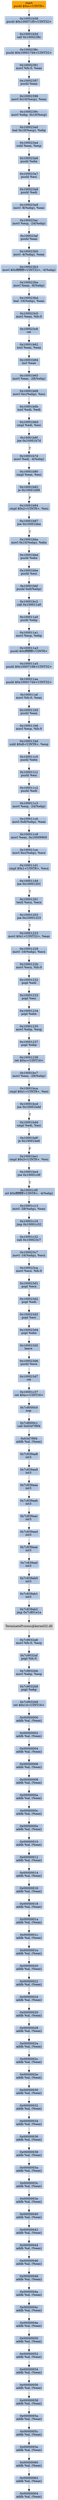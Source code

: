 digraph G {
node[shape=rectangle,style=filled,fillcolor=lightsteelblue,color=lightsteelblue]
bgcolor="transparent"
a0x10001b56pushl_0xcUINT8[label="start\npushl $0xc<UINT8>",fillcolor="orange",color="lightgrey"];
a0x10001b58pushl_0x100071f0UINT32[label="0x10001b58\npushl $0x100071f0<UINT32>"];
a0x10001b5dcall_0x1000238c[label="0x10001b5d\ncall 0x1000238c"];
a0x1000238cpushl_0x100017d4UINT32[label="0x1000238c\npushl $0x100017d4<UINT32>"];
a0x10002391movl_fs_0_eax[label="0x10002391\nmovl %fs:0, %eax"];
a0x10002397pushl_eax[label="0x10002397\npushl %eax"];
a0x10002398movl_0x10esp__eax[label="0x10002398\nmovl 0x10(%esp), %eax"];
a0x1000239cmovl_ebp_0x10esp_[label="0x1000239c\nmovl %ebp, 0x10(%esp)"];
a0x100023a0leal_0x10esp__ebp[label="0x100023a0\nleal 0x10(%esp), %ebp"];
a0x100023a4subl_eax_esp[label="0x100023a4\nsubl %eax, %esp"];
a0x100023a6pushl_ebx[label="0x100023a6\npushl %ebx"];
a0x100023a7pushl_esi[label="0x100023a7\npushl %esi"];
a0x100023a8pushl_edi[label="0x100023a8\npushl %edi"];
a0x100023a9movl__8ebp__eax[label="0x100023a9\nmovl -8(%ebp), %eax"];
a0x100023acmovl_esp__24ebp_[label="0x100023ac\nmovl %esp, -24(%ebp)"];
a0x100023afpushl_eax[label="0x100023af\npushl %eax"];
a0x100023b0movl__4ebp__eax[label="0x100023b0\nmovl -4(%ebp), %eax"];
a0x100023b3movl_0xffffffffUINT32__4ebp_[label="0x100023b3\nmovl $0xffffffff<UINT32>, -4(%ebp)"];
a0x100023bamovl_eax__8ebp_[label="0x100023ba\nmovl %eax, -8(%ebp)"];
a0x100023bdleal__16ebp__eax[label="0x100023bd\nleal -16(%ebp), %eax"];
a0x100023c0movl_eax_fs_0[label="0x100023c0\nmovl %eax, %fs:0"];
a0x100023c6ret[label="0x100023c6\nret"];
a0x10001b62xorl_eax_eax[label="0x10001b62\nxorl %eax, %eax"];
a0x10001b64incl_eax[label="0x10001b64\nincl %eax"];
a0x10001b65movl_eax__28ebp_[label="0x10001b65\nmovl %eax, -28(%ebp)"];
a0x10001b68movl_0xcebp__esi[label="0x10001b68\nmovl 0xc(%ebp), %esi"];
a0x10001b6bxorl_edi_edi[label="0x10001b6b\nxorl %edi, %edi"];
a0x10001b6dcmpl_edi_esi[label="0x10001b6d\ncmpl %edi, %esi"];
a0x10001b6fjne_0x10001b7d[label="0x10001b6f\njne 0x10001b7d"];
a0x10001b7dmovl_edi__4ebp_[label="0x10001b7d\nmovl %edi, -4(%ebp)"];
a0x10001b80cmpl_eax_esi[label="0x10001b80\ncmpl %eax, %esi"];
a0x10001b82je_0x10001b89[label="0x10001b82\nje 0x10001b89"];
a0x10001b84cmpl_0x2UINT8_esi[label="0x10001b84\ncmpl $0x2<UINT8>, %esi"];
a0x10001b87jne_0x10001bba[label="0x10001b87\njne 0x10001bba"];
a0x10001bbamovl_0x10ebp__ebx[label="0x10001bba\nmovl 0x10(%ebp), %ebx"];
a0x10001bbdpushl_ebx[label="0x10001bbd\npushl %ebx"];
a0x10001bbepushl_esi[label="0x10001bbe\npushl %esi"];
a0x10001bbfpushl_0x8ebp_[label="0x10001bbf\npushl 0x8(%ebp)"];
a0x10001bc2call_0x100011a0[label="0x10001bc2\ncall 0x100011a0"];
a0x100011a0pushl_ebp[label="0x100011a0\npushl %ebp"];
a0x100011a1movl_esp_ebp[label="0x100011a1\nmovl %esp, %ebp"];
a0x100011a3pushl_0xffffffffUINT8[label="0x100011a3\npushl $0xffffffff<UINT8>"];
a0x100011a5pushl_0x10007168UINT32[label="0x100011a5\npushl $0x10007168<UINT32>"];
a0x100011aapushl_0x100017d4UINT32[label="0x100011aa\npushl $0x100017d4<UINT32>"];
a0x100011afmovl_fs_0_eax[label="0x100011af\nmovl %fs:0, %eax"];
a0x100011b5pushl_eax[label="0x100011b5\npushl %eax"];
a0x100011b6movl_esp_fs_0[label="0x100011b6\nmovl %esp, %fs:0"];
a0x100011bdsubl_0x8UINT8_esp[label="0x100011bd\nsubl $0x8<UINT8>, %esp"];
a0x100011c0pushl_ebx[label="0x100011c0\npushl %ebx"];
a0x100011c1pushl_esi[label="0x100011c1\npushl %esi"];
a0x100011c2pushl_edi[label="0x100011c2\npushl %edi"];
a0x100011c3movl_esp__24ebp_[label="0x100011c3\nmovl %esp, -24(%ebp)"];
a0x100011c6movl_0x8ebp__eax[label="0x100011c6\nmovl 0x8(%ebp), %eax"];
a0x100011c9movl_eax_0x10009900[label="0x100011c9\nmovl %eax, 0x10009900"];
a0x100011cemovl_0xcebp__ecx[label="0x100011ce\nmovl 0xc(%ebp), %ecx"];
a0x100011d1cmpl_0x1UINT8_ecx[label="0x100011d1\ncmpl $0x1<UINT8>, %ecx"];
a0x100011d4jne_0x10001201[label="0x100011d4\njne 0x10001201"];
a0x10001201testl_ecx_ecx[label="0x10001201\ntestl %ecx, %ecx"];
a0x10001203jne_0x10001223[label="0x10001203\njne 0x10001223"];
a0x10001223movl_0x1UINT32_eax[label="0x10001223\nmovl $0x1<UINT32>, %eax"];
a0x10001228movl__16ebp__ecx[label="0x10001228\nmovl -16(%ebp), %ecx"];
a0x1000122bmovl_ecx_fs_0[label="0x1000122b\nmovl %ecx, %fs:0"];
a0x10001232popl_edi[label="0x10001232\npopl %edi"];
a0x10001233popl_esi[label="0x10001233\npopl %esi"];
a0x10001234popl_ebx[label="0x10001234\npopl %ebx"];
a0x10001235movl_ebp_esp[label="0x10001235\nmovl %ebp, %esp"];
a0x10001237popl_ebp[label="0x10001237\npopl %ebp"];
a0x10001238ret_0xcUINT16[label="0x10001238\nret $0xc<UINT16>"];
a0x10001bc7movl_eax__28ebp_[label="0x10001bc7\nmovl %eax, -28(%ebp)"];
a0x10001bcacmpl_0x1UINT8_esi[label="0x10001bca\ncmpl $0x1<UINT8>, %esi"];
a0x10001bcdjne_0x10001bdd[label="0x10001bcd\njne 0x10001bdd"];
a0x10001bddcmpl_edi_esi[label="0x10001bdd\ncmpl %edi, %esi"];
a0x10001bdfje_0x10001be6[label="0x10001bdf\nje 0x10001be6"];
a0x10001be1cmpl_0x3UINT8_esi[label="0x10001be1\ncmpl $0x3<UINT8>, %esi"];
a0x10001be4jne_0x10001c0f[label="0x10001be4\njne 0x10001c0f"];
a0x10001c0forl_0xffffffffUINT8__4ebp_[label="0x10001c0f\norl $0xffffffff<UINT8>, -4(%ebp)"];
a0x10001c13movl__28ebp__eax[label="0x10001c13\nmovl -28(%ebp), %eax"];
a0x10001c16jmp_0x10001c32[label="0x10001c16\njmp 0x10001c32"];
a0x10001c32call_0x100023c7[label="0x10001c32\ncall 0x100023c7"];
a0x100023c7movl__16ebp__ecx[label="0x100023c7\nmovl -16(%ebp), %ecx"];
a0x100023camovl_ecx_fs_0[label="0x100023ca\nmovl %ecx, %fs:0"];
a0x100023d1popl_ecx[label="0x100023d1\npopl %ecx"];
a0x100023d2popl_edi[label="0x100023d2\npopl %edi"];
a0x100023d3popl_esi[label="0x100023d3\npopl %esi"];
a0x100023d4popl_ebx[label="0x100023d4\npopl %ebx"];
a0x100023d5leave_[label="0x100023d5\nleave "];
a0x100023d6pushl_ecx[label="0x100023d6\npushl %ecx"];
a0x100023d7ret[label="0x100023d7\nret"];
a0x10001c37ret_0xcUINT16[label="0x10001c37\nret $0xc<UINT16>"];
a0x7c8000c0nop_[label="0x7c8000c0\nnop "];
a0x7c8000c1call_0x63d7f9f4[label="0x7c8000c1\ncall 0x63d7f9f4"];
a0x63d7f9f4addb_al_eax_[label="0x63d7f9f4\naddb %al, (%eax)"];
a0x7c839aa8int3_[label="0x7c839aa8\nint3 "];
a0x7c839aa9int3_[label="0x7c839aa9\nint3 "];
a0x7c839aaaint3_[label="0x7c839aaa\nint3 "];
a0x7c839aabint3_[label="0x7c839aab\nint3 "];
a0x7c839aacint3_[label="0x7c839aac\nint3 "];
a0x7c839aadint3_[label="0x7c839aad\nint3 "];
a0x7c839aaeint3_[label="0x7c839aae\nint3 "];
a0x7c839aafint3_[label="0x7c839aaf\nint3 "];
a0x7c839ab0int3_[label="0x7c839ab0\nint3 "];
a0x7c839ab1int3_[label="0x7c839ab1\nint3 "];
a0x7c839ab2jmp_0x7c801e1a[label="0x7c839ab2\njmp 0x7c801e1a"];
TerminateProcess_kernel32_dll[label="TerminateProcess@kernel32.dll",fillcolor="lightgrey",color="lightgrey"];
a0x7c9032a8movl_fs_0_esp[label="0x7c9032a8\nmovl %fs:0, %esp"];
a0x7c9032afpopl_fs_0[label="0x7c9032af\npopl %fs:0"];
a0x7c9032b6movl_ebp_esp[label="0x7c9032b6\nmovl %ebp, %esp"];
a0x7c9032b8popl_ebp[label="0x7c9032b8\npopl %ebp"];
a0x7c9032b9ret_0x14UINT16[label="0x7c9032b9\nret $0x14<UINT16>"];
a0x00000000addb_al_eax_[label="0x00000000\naddb %al, (%eax)"];
a0x00000002addb_al_eax_[label="0x00000002\naddb %al, (%eax)"];
a0x00000004addb_al_eax_[label="0x00000004\naddb %al, (%eax)"];
a0x00000006addb_al_eax_[label="0x00000006\naddb %al, (%eax)"];
a0x00000008addb_al_eax_[label="0x00000008\naddb %al, (%eax)"];
a0x0000000aaddb_al_eax_[label="0x0000000a\naddb %al, (%eax)"];
a0x0000000caddb_al_eax_[label="0x0000000c\naddb %al, (%eax)"];
a0x0000000eaddb_al_eax_[label="0x0000000e\naddb %al, (%eax)"];
a0x00000010addb_al_eax_[label="0x00000010\naddb %al, (%eax)"];
a0x00000012addb_al_eax_[label="0x00000012\naddb %al, (%eax)"];
a0x00000014addb_al_eax_[label="0x00000014\naddb %al, (%eax)"];
a0x00000016addb_al_eax_[label="0x00000016\naddb %al, (%eax)"];
a0x00000018addb_al_eax_[label="0x00000018\naddb %al, (%eax)"];
a0x0000001aaddb_al_eax_[label="0x0000001a\naddb %al, (%eax)"];
a0x0000001caddb_al_eax_[label="0x0000001c\naddb %al, (%eax)"];
a0x0000001eaddb_al_eax_[label="0x0000001e\naddb %al, (%eax)"];
a0x00000020addb_al_eax_[label="0x00000020\naddb %al, (%eax)"];
a0x00000022addb_al_eax_[label="0x00000022\naddb %al, (%eax)"];
a0x00000024addb_al_eax_[label="0x00000024\naddb %al, (%eax)"];
a0x00000026addb_al_eax_[label="0x00000026\naddb %al, (%eax)"];
a0x00000028addb_al_eax_[label="0x00000028\naddb %al, (%eax)"];
a0x0000002aaddb_al_eax_[label="0x0000002a\naddb %al, (%eax)"];
a0x0000002caddb_al_eax_[label="0x0000002c\naddb %al, (%eax)"];
a0x0000002eaddb_al_eax_[label="0x0000002e\naddb %al, (%eax)"];
a0x00000030addb_al_eax_[label="0x00000030\naddb %al, (%eax)"];
a0x00000032addb_al_eax_[label="0x00000032\naddb %al, (%eax)"];
a0x00000034addb_al_eax_[label="0x00000034\naddb %al, (%eax)"];
a0x00000036addb_al_eax_[label="0x00000036\naddb %al, (%eax)"];
a0x00000038addb_al_eax_[label="0x00000038\naddb %al, (%eax)"];
a0x0000003aaddb_al_eax_[label="0x0000003a\naddb %al, (%eax)"];
a0x0000003caddb_al_eax_[label="0x0000003c\naddb %al, (%eax)"];
a0x0000003eaddb_al_eax_[label="0x0000003e\naddb %al, (%eax)"];
a0x00000040addb_al_eax_[label="0x00000040\naddb %al, (%eax)"];
a0x00000042addb_al_eax_[label="0x00000042\naddb %al, (%eax)"];
a0x00000044addb_al_eax_[label="0x00000044\naddb %al, (%eax)"];
a0x00000046addb_al_eax_[label="0x00000046\naddb %al, (%eax)"];
a0x00000048addb_al_eax_[label="0x00000048\naddb %al, (%eax)"];
a0x0000004aaddb_al_eax_[label="0x0000004a\naddb %al, (%eax)"];
a0x0000004caddb_al_eax_[label="0x0000004c\naddb %al, (%eax)"];
a0x0000004eaddb_al_eax_[label="0x0000004e\naddb %al, (%eax)"];
a0x00000050addb_al_eax_[label="0x00000050\naddb %al, (%eax)"];
a0x00000052addb_al_eax_[label="0x00000052\naddb %al, (%eax)"];
a0x00000054addb_al_eax_[label="0x00000054\naddb %al, (%eax)"];
a0x00000056addb_al_eax_[label="0x00000056\naddb %al, (%eax)"];
a0x00000058addb_al_eax_[label="0x00000058\naddb %al, (%eax)"];
a0x0000005aaddb_al_eax_[label="0x0000005a\naddb %al, (%eax)"];
a0x0000005caddb_al_eax_[label="0x0000005c\naddb %al, (%eax)"];
a0x0000005eaddb_al_eax_[label="0x0000005e\naddb %al, (%eax)"];
a0x00000060addb_al_eax_[label="0x00000060\naddb %al, (%eax)"];
a0x00000062addb_al_eax_[label="0x00000062\naddb %al, (%eax)"];
a0x00000064addb_al_eax_[label="0x00000064\naddb %al, (%eax)"];
a0x10001b56pushl_0xcUINT8 -> a0x10001b58pushl_0x100071f0UINT32 [color="#000000"];
a0x10001b58pushl_0x100071f0UINT32 -> a0x10001b5dcall_0x1000238c [color="#000000"];
a0x10001b5dcall_0x1000238c -> a0x1000238cpushl_0x100017d4UINT32 [color="#000000"];
a0x1000238cpushl_0x100017d4UINT32 -> a0x10002391movl_fs_0_eax [color="#000000"];
a0x10002391movl_fs_0_eax -> a0x10002397pushl_eax [color="#000000"];
a0x10002397pushl_eax -> a0x10002398movl_0x10esp__eax [color="#000000"];
a0x10002398movl_0x10esp__eax -> a0x1000239cmovl_ebp_0x10esp_ [color="#000000"];
a0x1000239cmovl_ebp_0x10esp_ -> a0x100023a0leal_0x10esp__ebp [color="#000000"];
a0x100023a0leal_0x10esp__ebp -> a0x100023a4subl_eax_esp [color="#000000"];
a0x100023a4subl_eax_esp -> a0x100023a6pushl_ebx [color="#000000"];
a0x100023a6pushl_ebx -> a0x100023a7pushl_esi [color="#000000"];
a0x100023a7pushl_esi -> a0x100023a8pushl_edi [color="#000000"];
a0x100023a8pushl_edi -> a0x100023a9movl__8ebp__eax [color="#000000"];
a0x100023a9movl__8ebp__eax -> a0x100023acmovl_esp__24ebp_ [color="#000000"];
a0x100023acmovl_esp__24ebp_ -> a0x100023afpushl_eax [color="#000000"];
a0x100023afpushl_eax -> a0x100023b0movl__4ebp__eax [color="#000000"];
a0x100023b0movl__4ebp__eax -> a0x100023b3movl_0xffffffffUINT32__4ebp_ [color="#000000"];
a0x100023b3movl_0xffffffffUINT32__4ebp_ -> a0x100023bamovl_eax__8ebp_ [color="#000000"];
a0x100023bamovl_eax__8ebp_ -> a0x100023bdleal__16ebp__eax [color="#000000"];
a0x100023bdleal__16ebp__eax -> a0x100023c0movl_eax_fs_0 [color="#000000"];
a0x100023c0movl_eax_fs_0 -> a0x100023c6ret [color="#000000"];
a0x100023c6ret -> a0x10001b62xorl_eax_eax [color="#000000"];
a0x10001b62xorl_eax_eax -> a0x10001b64incl_eax [color="#000000"];
a0x10001b64incl_eax -> a0x10001b65movl_eax__28ebp_ [color="#000000"];
a0x10001b65movl_eax__28ebp_ -> a0x10001b68movl_0xcebp__esi [color="#000000"];
a0x10001b68movl_0xcebp__esi -> a0x10001b6bxorl_edi_edi [color="#000000"];
a0x10001b6bxorl_edi_edi -> a0x10001b6dcmpl_edi_esi [color="#000000"];
a0x10001b6dcmpl_edi_esi -> a0x10001b6fjne_0x10001b7d [color="#000000"];
a0x10001b6fjne_0x10001b7d -> a0x10001b7dmovl_edi__4ebp_ [color="#000000",label="T"];
a0x10001b7dmovl_edi__4ebp_ -> a0x10001b80cmpl_eax_esi [color="#000000"];
a0x10001b80cmpl_eax_esi -> a0x10001b82je_0x10001b89 [color="#000000"];
a0x10001b82je_0x10001b89 -> a0x10001b84cmpl_0x2UINT8_esi [color="#000000",label="F"];
a0x10001b84cmpl_0x2UINT8_esi -> a0x10001b87jne_0x10001bba [color="#000000"];
a0x10001b87jne_0x10001bba -> a0x10001bbamovl_0x10ebp__ebx [color="#000000",label="T"];
a0x10001bbamovl_0x10ebp__ebx -> a0x10001bbdpushl_ebx [color="#000000"];
a0x10001bbdpushl_ebx -> a0x10001bbepushl_esi [color="#000000"];
a0x10001bbepushl_esi -> a0x10001bbfpushl_0x8ebp_ [color="#000000"];
a0x10001bbfpushl_0x8ebp_ -> a0x10001bc2call_0x100011a0 [color="#000000"];
a0x10001bc2call_0x100011a0 -> a0x100011a0pushl_ebp [color="#000000"];
a0x100011a0pushl_ebp -> a0x100011a1movl_esp_ebp [color="#000000"];
a0x100011a1movl_esp_ebp -> a0x100011a3pushl_0xffffffffUINT8 [color="#000000"];
a0x100011a3pushl_0xffffffffUINT8 -> a0x100011a5pushl_0x10007168UINT32 [color="#000000"];
a0x100011a5pushl_0x10007168UINT32 -> a0x100011aapushl_0x100017d4UINT32 [color="#000000"];
a0x100011aapushl_0x100017d4UINT32 -> a0x100011afmovl_fs_0_eax [color="#000000"];
a0x100011afmovl_fs_0_eax -> a0x100011b5pushl_eax [color="#000000"];
a0x100011b5pushl_eax -> a0x100011b6movl_esp_fs_0 [color="#000000"];
a0x100011b6movl_esp_fs_0 -> a0x100011bdsubl_0x8UINT8_esp [color="#000000"];
a0x100011bdsubl_0x8UINT8_esp -> a0x100011c0pushl_ebx [color="#000000"];
a0x100011c0pushl_ebx -> a0x100011c1pushl_esi [color="#000000"];
a0x100011c1pushl_esi -> a0x100011c2pushl_edi [color="#000000"];
a0x100011c2pushl_edi -> a0x100011c3movl_esp__24ebp_ [color="#000000"];
a0x100011c3movl_esp__24ebp_ -> a0x100011c6movl_0x8ebp__eax [color="#000000"];
a0x100011c6movl_0x8ebp__eax -> a0x100011c9movl_eax_0x10009900 [color="#000000"];
a0x100011c9movl_eax_0x10009900 -> a0x100011cemovl_0xcebp__ecx [color="#000000"];
a0x100011cemovl_0xcebp__ecx -> a0x100011d1cmpl_0x1UINT8_ecx [color="#000000"];
a0x100011d1cmpl_0x1UINT8_ecx -> a0x100011d4jne_0x10001201 [color="#000000"];
a0x100011d4jne_0x10001201 -> a0x10001201testl_ecx_ecx [color="#000000",label="T"];
a0x10001201testl_ecx_ecx -> a0x10001203jne_0x10001223 [color="#000000"];
a0x10001203jne_0x10001223 -> a0x10001223movl_0x1UINT32_eax [color="#000000",label="T"];
a0x10001223movl_0x1UINT32_eax -> a0x10001228movl__16ebp__ecx [color="#000000"];
a0x10001228movl__16ebp__ecx -> a0x1000122bmovl_ecx_fs_0 [color="#000000"];
a0x1000122bmovl_ecx_fs_0 -> a0x10001232popl_edi [color="#000000"];
a0x10001232popl_edi -> a0x10001233popl_esi [color="#000000"];
a0x10001233popl_esi -> a0x10001234popl_ebx [color="#000000"];
a0x10001234popl_ebx -> a0x10001235movl_ebp_esp [color="#000000"];
a0x10001235movl_ebp_esp -> a0x10001237popl_ebp [color="#000000"];
a0x10001237popl_ebp -> a0x10001238ret_0xcUINT16 [color="#000000"];
a0x10001238ret_0xcUINT16 -> a0x10001bc7movl_eax__28ebp_ [color="#000000"];
a0x10001bc7movl_eax__28ebp_ -> a0x10001bcacmpl_0x1UINT8_esi [color="#000000"];
a0x10001bcacmpl_0x1UINT8_esi -> a0x10001bcdjne_0x10001bdd [color="#000000"];
a0x10001bcdjne_0x10001bdd -> a0x10001bddcmpl_edi_esi [color="#000000",label="T"];
a0x10001bddcmpl_edi_esi -> a0x10001bdfje_0x10001be6 [color="#000000"];
a0x10001bdfje_0x10001be6 -> a0x10001be1cmpl_0x3UINT8_esi [color="#000000",label="F"];
a0x10001be1cmpl_0x3UINT8_esi -> a0x10001be4jne_0x10001c0f [color="#000000"];
a0x10001be4jne_0x10001c0f -> a0x10001c0forl_0xffffffffUINT8__4ebp_ [color="#000000",label="T"];
a0x10001c0forl_0xffffffffUINT8__4ebp_ -> a0x10001c13movl__28ebp__eax [color="#000000"];
a0x10001c13movl__28ebp__eax -> a0x10001c16jmp_0x10001c32 [color="#000000"];
a0x10001c16jmp_0x10001c32 -> a0x10001c32call_0x100023c7 [color="#000000"];
a0x10001c32call_0x100023c7 -> a0x100023c7movl__16ebp__ecx [color="#000000"];
a0x100023c7movl__16ebp__ecx -> a0x100023camovl_ecx_fs_0 [color="#000000"];
a0x100023camovl_ecx_fs_0 -> a0x100023d1popl_ecx [color="#000000"];
a0x100023d1popl_ecx -> a0x100023d2popl_edi [color="#000000"];
a0x100023d2popl_edi -> a0x100023d3popl_esi [color="#000000"];
a0x100023d3popl_esi -> a0x100023d4popl_ebx [color="#000000"];
a0x100023d4popl_ebx -> a0x100023d5leave_ [color="#000000"];
a0x100023d5leave_ -> a0x100023d6pushl_ecx [color="#000000"];
a0x100023d6pushl_ecx -> a0x100023d7ret [color="#000000"];
a0x100023d7ret -> a0x10001c37ret_0xcUINT16 [color="#000000"];
a0x10001c37ret_0xcUINT16 -> a0x7c8000c0nop_ [color="#000000"];
a0x7c8000c0nop_ -> a0x7c8000c1call_0x63d7f9f4 [color="#000000"];
a0x7c8000c1call_0x63d7f9f4 -> a0x63d7f9f4addb_al_eax_ [color="#000000"];
a0x63d7f9f4addb_al_eax_ -> a0x7c839aa8int3_ [color="#000000"];
a0x7c839aa8int3_ -> a0x7c839aa9int3_ [color="#000000"];
a0x7c839aa9int3_ -> a0x7c839aaaint3_ [color="#000000"];
a0x7c839aaaint3_ -> a0x7c839aabint3_ [color="#000000"];
a0x7c839aabint3_ -> a0x7c839aacint3_ [color="#000000"];
a0x7c839aacint3_ -> a0x7c839aadint3_ [color="#000000"];
a0x7c839aadint3_ -> a0x7c839aaeint3_ [color="#000000"];
a0x7c839aaeint3_ -> a0x7c839aafint3_ [color="#000000"];
a0x7c839aafint3_ -> a0x7c839ab0int3_ [color="#000000"];
a0x7c839ab0int3_ -> a0x7c839ab1int3_ [color="#000000"];
a0x7c839ab1int3_ -> a0x7c839ab2jmp_0x7c801e1a [color="#000000"];
a0x7c839ab2jmp_0x7c801e1a -> TerminateProcess_kernel32_dll [color="#000000"];
TerminateProcess_kernel32_dll -> a0x7c9032a8movl_fs_0_esp [color="#000000"];
a0x7c9032a8movl_fs_0_esp -> a0x7c9032afpopl_fs_0 [color="#000000"];
a0x7c9032afpopl_fs_0 -> a0x7c9032b6movl_ebp_esp [color="#000000"];
a0x7c9032b6movl_ebp_esp -> a0x7c9032b8popl_ebp [color="#000000"];
a0x7c9032b8popl_ebp -> a0x7c9032b9ret_0x14UINT16 [color="#000000"];
a0x7c9032b9ret_0x14UINT16 -> a0x00000000addb_al_eax_ [color="#000000"];
a0x00000000addb_al_eax_ -> a0x00000002addb_al_eax_ [color="#000000"];
a0x00000002addb_al_eax_ -> a0x00000004addb_al_eax_ [color="#000000"];
a0x00000004addb_al_eax_ -> a0x00000006addb_al_eax_ [color="#000000"];
a0x00000006addb_al_eax_ -> a0x00000008addb_al_eax_ [color="#000000"];
a0x00000008addb_al_eax_ -> a0x0000000aaddb_al_eax_ [color="#000000"];
a0x0000000aaddb_al_eax_ -> a0x0000000caddb_al_eax_ [color="#000000"];
a0x0000000caddb_al_eax_ -> a0x0000000eaddb_al_eax_ [color="#000000"];
a0x0000000eaddb_al_eax_ -> a0x00000010addb_al_eax_ [color="#000000"];
a0x00000010addb_al_eax_ -> a0x00000012addb_al_eax_ [color="#000000"];
a0x00000012addb_al_eax_ -> a0x00000014addb_al_eax_ [color="#000000"];
a0x00000014addb_al_eax_ -> a0x00000016addb_al_eax_ [color="#000000"];
a0x00000016addb_al_eax_ -> a0x00000018addb_al_eax_ [color="#000000"];
a0x00000018addb_al_eax_ -> a0x0000001aaddb_al_eax_ [color="#000000"];
a0x0000001aaddb_al_eax_ -> a0x0000001caddb_al_eax_ [color="#000000"];
a0x0000001caddb_al_eax_ -> a0x0000001eaddb_al_eax_ [color="#000000"];
a0x0000001eaddb_al_eax_ -> a0x00000020addb_al_eax_ [color="#000000"];
a0x00000020addb_al_eax_ -> a0x00000022addb_al_eax_ [color="#000000"];
a0x00000022addb_al_eax_ -> a0x00000024addb_al_eax_ [color="#000000"];
a0x00000024addb_al_eax_ -> a0x00000026addb_al_eax_ [color="#000000"];
a0x00000026addb_al_eax_ -> a0x00000028addb_al_eax_ [color="#000000"];
a0x00000028addb_al_eax_ -> a0x0000002aaddb_al_eax_ [color="#000000"];
a0x0000002aaddb_al_eax_ -> a0x0000002caddb_al_eax_ [color="#000000"];
a0x0000002caddb_al_eax_ -> a0x0000002eaddb_al_eax_ [color="#000000"];
a0x0000002eaddb_al_eax_ -> a0x00000030addb_al_eax_ [color="#000000"];
a0x00000030addb_al_eax_ -> a0x00000032addb_al_eax_ [color="#000000"];
a0x00000032addb_al_eax_ -> a0x00000034addb_al_eax_ [color="#000000"];
a0x00000034addb_al_eax_ -> a0x00000036addb_al_eax_ [color="#000000"];
a0x00000036addb_al_eax_ -> a0x00000038addb_al_eax_ [color="#000000"];
a0x00000038addb_al_eax_ -> a0x0000003aaddb_al_eax_ [color="#000000"];
a0x0000003aaddb_al_eax_ -> a0x0000003caddb_al_eax_ [color="#000000"];
a0x0000003caddb_al_eax_ -> a0x0000003eaddb_al_eax_ [color="#000000"];
a0x0000003eaddb_al_eax_ -> a0x00000040addb_al_eax_ [color="#000000"];
a0x00000040addb_al_eax_ -> a0x00000042addb_al_eax_ [color="#000000"];
a0x00000042addb_al_eax_ -> a0x00000044addb_al_eax_ [color="#000000"];
a0x00000044addb_al_eax_ -> a0x00000046addb_al_eax_ [color="#000000"];
a0x00000046addb_al_eax_ -> a0x00000048addb_al_eax_ [color="#000000"];
a0x00000048addb_al_eax_ -> a0x0000004aaddb_al_eax_ [color="#000000"];
a0x0000004aaddb_al_eax_ -> a0x0000004caddb_al_eax_ [color="#000000"];
a0x0000004caddb_al_eax_ -> a0x0000004eaddb_al_eax_ [color="#000000"];
a0x0000004eaddb_al_eax_ -> a0x00000050addb_al_eax_ [color="#000000"];
a0x00000050addb_al_eax_ -> a0x00000052addb_al_eax_ [color="#000000"];
a0x00000052addb_al_eax_ -> a0x00000054addb_al_eax_ [color="#000000"];
a0x00000054addb_al_eax_ -> a0x00000056addb_al_eax_ [color="#000000"];
a0x00000056addb_al_eax_ -> a0x00000058addb_al_eax_ [color="#000000"];
a0x00000058addb_al_eax_ -> a0x0000005aaddb_al_eax_ [color="#000000"];
a0x0000005aaddb_al_eax_ -> a0x0000005caddb_al_eax_ [color="#000000"];
a0x0000005caddb_al_eax_ -> a0x0000005eaddb_al_eax_ [color="#000000"];
a0x0000005eaddb_al_eax_ -> a0x00000060addb_al_eax_ [color="#000000"];
a0x00000060addb_al_eax_ -> a0x00000062addb_al_eax_ [color="#000000"];
a0x00000062addb_al_eax_ -> a0x00000064addb_al_eax_ [color="#000000"];
}
